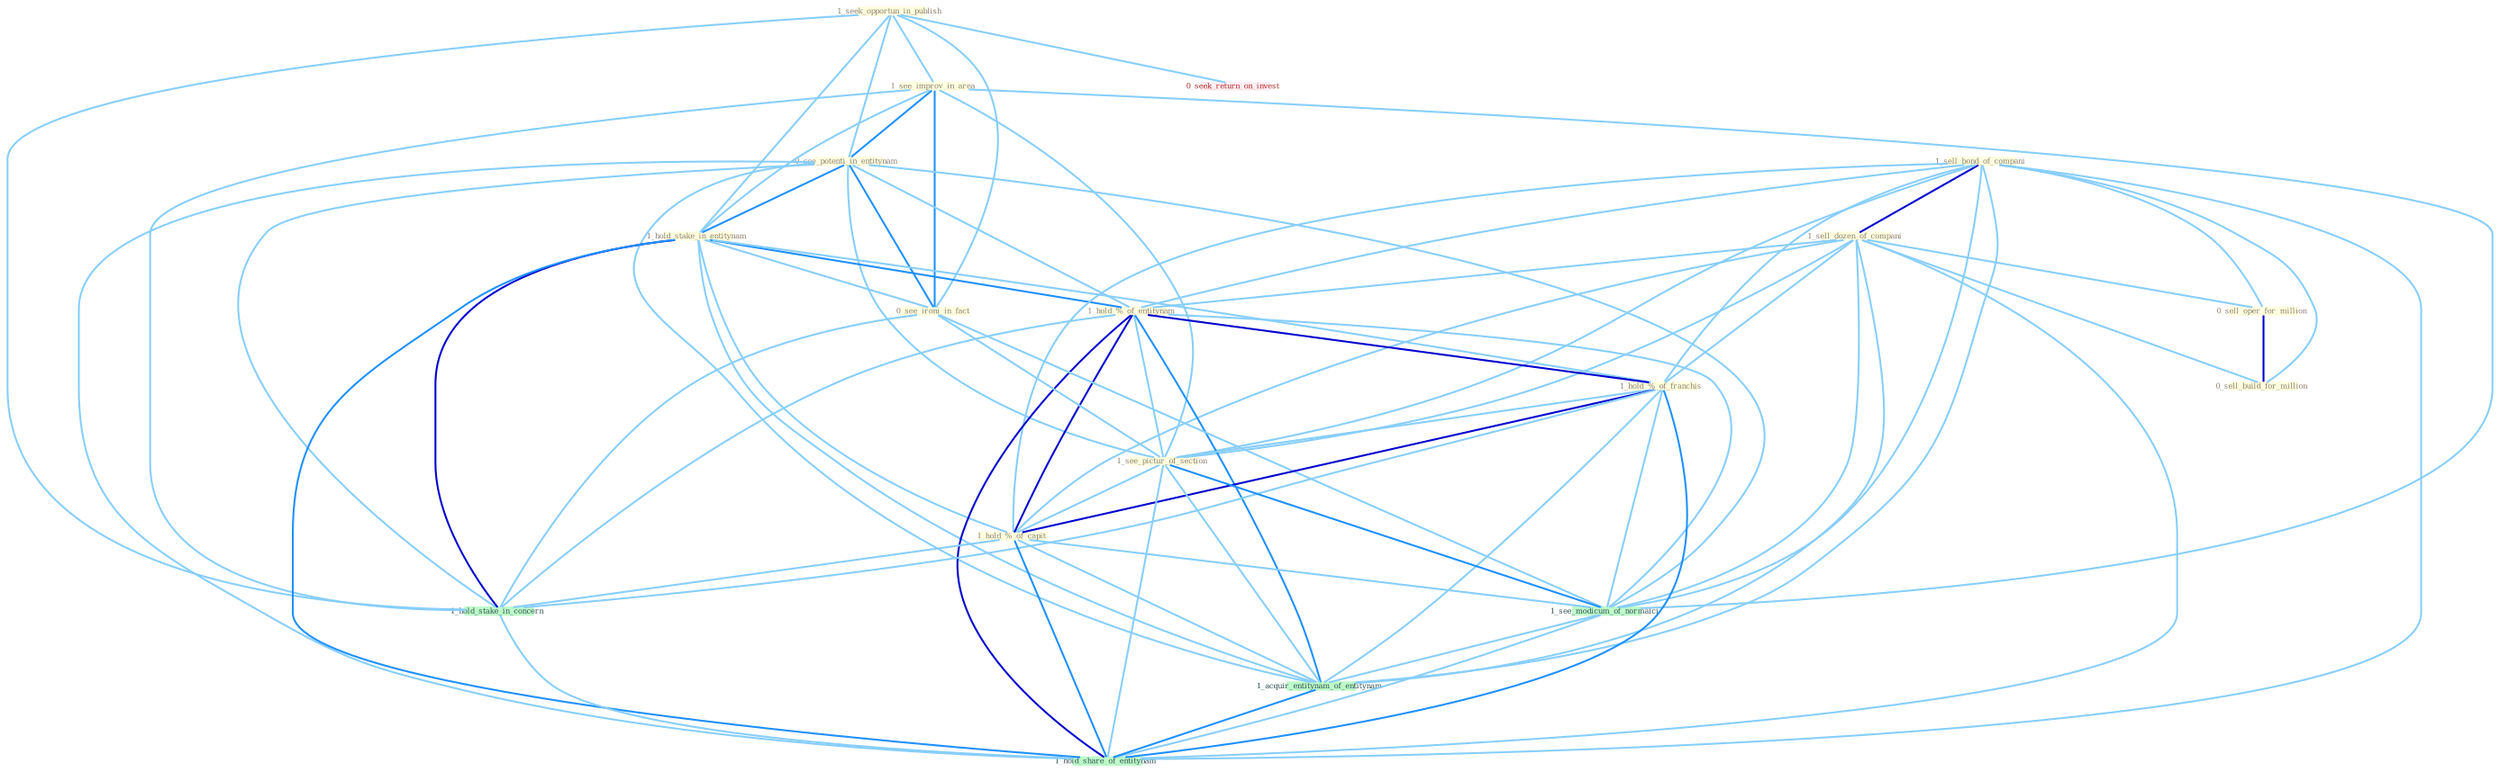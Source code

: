 Graph G{ 
    node
    [shape=polygon,style=filled,width=.5,height=.06,color="#BDFCC9",fixedsize=true,fontsize=4,
    fontcolor="#2f4f4f"];
    {node
    [color="#ffffe0", fontcolor="#8b7d6b"] "1_seek_opportun_in_publish " "1_see_improv_in_area " "0_see_potenti_in_entitynam " "1_hold_stake_in_entitynam " "1_sell_bond_of_compani " "1_sell_dozen_of_compani " "1_hold_%_of_entitynam " "0_see_ironi_in_fact " "0_sell_oper_for_million " "0_sell_build_for_million " "1_hold_%_of_franchis " "1_see_pictur_of_section " "1_hold_%_of_capit "}
{node [color="#fff0f5", fontcolor="#b22222"] "0_seek_return_on_invest "}
edge [color="#B0E2FF"];

	"1_seek_opportun_in_publish " -- "1_see_improv_in_area " [w="1", color="#87cefa" ];
	"1_seek_opportun_in_publish " -- "0_see_potenti_in_entitynam " [w="1", color="#87cefa" ];
	"1_seek_opportun_in_publish " -- "1_hold_stake_in_entitynam " [w="1", color="#87cefa" ];
	"1_seek_opportun_in_publish " -- "0_see_ironi_in_fact " [w="1", color="#87cefa" ];
	"1_seek_opportun_in_publish " -- "1_hold_stake_in_concern " [w="1", color="#87cefa" ];
	"1_seek_opportun_in_publish " -- "0_seek_return_on_invest " [w="1", color="#87cefa" ];
	"1_see_improv_in_area " -- "0_see_potenti_in_entitynam " [w="2", color="#1e90ff" , len=0.8];
	"1_see_improv_in_area " -- "1_hold_stake_in_entitynam " [w="1", color="#87cefa" ];
	"1_see_improv_in_area " -- "0_see_ironi_in_fact " [w="2", color="#1e90ff" , len=0.8];
	"1_see_improv_in_area " -- "1_see_pictur_of_section " [w="1", color="#87cefa" ];
	"1_see_improv_in_area " -- "1_hold_stake_in_concern " [w="1", color="#87cefa" ];
	"1_see_improv_in_area " -- "1_see_modicum_of_normalci " [w="1", color="#87cefa" ];
	"0_see_potenti_in_entitynam " -- "1_hold_stake_in_entitynam " [w="2", color="#1e90ff" , len=0.8];
	"0_see_potenti_in_entitynam " -- "1_hold_%_of_entitynam " [w="1", color="#87cefa" ];
	"0_see_potenti_in_entitynam " -- "0_see_ironi_in_fact " [w="2", color="#1e90ff" , len=0.8];
	"0_see_potenti_in_entitynam " -- "1_see_pictur_of_section " [w="1", color="#87cefa" ];
	"0_see_potenti_in_entitynam " -- "1_hold_stake_in_concern " [w="1", color="#87cefa" ];
	"0_see_potenti_in_entitynam " -- "1_see_modicum_of_normalci " [w="1", color="#87cefa" ];
	"0_see_potenti_in_entitynam " -- "1_acquir_entitynam_of_entitynam " [w="1", color="#87cefa" ];
	"0_see_potenti_in_entitynam " -- "1_hold_share_of_entitynam " [w="1", color="#87cefa" ];
	"1_hold_stake_in_entitynam " -- "1_hold_%_of_entitynam " [w="2", color="#1e90ff" , len=0.8];
	"1_hold_stake_in_entitynam " -- "0_see_ironi_in_fact " [w="1", color="#87cefa" ];
	"1_hold_stake_in_entitynam " -- "1_hold_%_of_franchis " [w="1", color="#87cefa" ];
	"1_hold_stake_in_entitynam " -- "1_hold_%_of_capit " [w="1", color="#87cefa" ];
	"1_hold_stake_in_entitynam " -- "1_hold_stake_in_concern " [w="3", color="#0000cd" , len=0.6];
	"1_hold_stake_in_entitynam " -- "1_acquir_entitynam_of_entitynam " [w="1", color="#87cefa" ];
	"1_hold_stake_in_entitynam " -- "1_hold_share_of_entitynam " [w="2", color="#1e90ff" , len=0.8];
	"1_sell_bond_of_compani " -- "1_sell_dozen_of_compani " [w="3", color="#0000cd" , len=0.6];
	"1_sell_bond_of_compani " -- "1_hold_%_of_entitynam " [w="1", color="#87cefa" ];
	"1_sell_bond_of_compani " -- "0_sell_oper_for_million " [w="1", color="#87cefa" ];
	"1_sell_bond_of_compani " -- "0_sell_build_for_million " [w="1", color="#87cefa" ];
	"1_sell_bond_of_compani " -- "1_hold_%_of_franchis " [w="1", color="#87cefa" ];
	"1_sell_bond_of_compani " -- "1_see_pictur_of_section " [w="1", color="#87cefa" ];
	"1_sell_bond_of_compani " -- "1_hold_%_of_capit " [w="1", color="#87cefa" ];
	"1_sell_bond_of_compani " -- "1_see_modicum_of_normalci " [w="1", color="#87cefa" ];
	"1_sell_bond_of_compani " -- "1_acquir_entitynam_of_entitynam " [w="1", color="#87cefa" ];
	"1_sell_bond_of_compani " -- "1_hold_share_of_entitynam " [w="1", color="#87cefa" ];
	"1_sell_dozen_of_compani " -- "1_hold_%_of_entitynam " [w="1", color="#87cefa" ];
	"1_sell_dozen_of_compani " -- "0_sell_oper_for_million " [w="1", color="#87cefa" ];
	"1_sell_dozen_of_compani " -- "0_sell_build_for_million " [w="1", color="#87cefa" ];
	"1_sell_dozen_of_compani " -- "1_hold_%_of_franchis " [w="1", color="#87cefa" ];
	"1_sell_dozen_of_compani " -- "1_see_pictur_of_section " [w="1", color="#87cefa" ];
	"1_sell_dozen_of_compani " -- "1_hold_%_of_capit " [w="1", color="#87cefa" ];
	"1_sell_dozen_of_compani " -- "1_see_modicum_of_normalci " [w="1", color="#87cefa" ];
	"1_sell_dozen_of_compani " -- "1_acquir_entitynam_of_entitynam " [w="1", color="#87cefa" ];
	"1_sell_dozen_of_compani " -- "1_hold_share_of_entitynam " [w="1", color="#87cefa" ];
	"1_hold_%_of_entitynam " -- "1_hold_%_of_franchis " [w="3", color="#0000cd" , len=0.6];
	"1_hold_%_of_entitynam " -- "1_see_pictur_of_section " [w="1", color="#87cefa" ];
	"1_hold_%_of_entitynam " -- "1_hold_%_of_capit " [w="3", color="#0000cd" , len=0.6];
	"1_hold_%_of_entitynam " -- "1_hold_stake_in_concern " [w="1", color="#87cefa" ];
	"1_hold_%_of_entitynam " -- "1_see_modicum_of_normalci " [w="1", color="#87cefa" ];
	"1_hold_%_of_entitynam " -- "1_acquir_entitynam_of_entitynam " [w="2", color="#1e90ff" , len=0.8];
	"1_hold_%_of_entitynam " -- "1_hold_share_of_entitynam " [w="3", color="#0000cd" , len=0.6];
	"0_see_ironi_in_fact " -- "1_see_pictur_of_section " [w="1", color="#87cefa" ];
	"0_see_ironi_in_fact " -- "1_hold_stake_in_concern " [w="1", color="#87cefa" ];
	"0_see_ironi_in_fact " -- "1_see_modicum_of_normalci " [w="1", color="#87cefa" ];
	"0_sell_oper_for_million " -- "0_sell_build_for_million " [w="3", color="#0000cd" , len=0.6];
	"1_hold_%_of_franchis " -- "1_see_pictur_of_section " [w="1", color="#87cefa" ];
	"1_hold_%_of_franchis " -- "1_hold_%_of_capit " [w="3", color="#0000cd" , len=0.6];
	"1_hold_%_of_franchis " -- "1_hold_stake_in_concern " [w="1", color="#87cefa" ];
	"1_hold_%_of_franchis " -- "1_see_modicum_of_normalci " [w="1", color="#87cefa" ];
	"1_hold_%_of_franchis " -- "1_acquir_entitynam_of_entitynam " [w="1", color="#87cefa" ];
	"1_hold_%_of_franchis " -- "1_hold_share_of_entitynam " [w="2", color="#1e90ff" , len=0.8];
	"1_see_pictur_of_section " -- "1_hold_%_of_capit " [w="1", color="#87cefa" ];
	"1_see_pictur_of_section " -- "1_see_modicum_of_normalci " [w="2", color="#1e90ff" , len=0.8];
	"1_see_pictur_of_section " -- "1_acquir_entitynam_of_entitynam " [w="1", color="#87cefa" ];
	"1_see_pictur_of_section " -- "1_hold_share_of_entitynam " [w="1", color="#87cefa" ];
	"1_hold_%_of_capit " -- "1_hold_stake_in_concern " [w="1", color="#87cefa" ];
	"1_hold_%_of_capit " -- "1_see_modicum_of_normalci " [w="1", color="#87cefa" ];
	"1_hold_%_of_capit " -- "1_acquir_entitynam_of_entitynam " [w="1", color="#87cefa" ];
	"1_hold_%_of_capit " -- "1_hold_share_of_entitynam " [w="2", color="#1e90ff" , len=0.8];
	"1_hold_stake_in_concern " -- "1_hold_share_of_entitynam " [w="1", color="#87cefa" ];
	"1_see_modicum_of_normalci " -- "1_acquir_entitynam_of_entitynam " [w="1", color="#87cefa" ];
	"1_see_modicum_of_normalci " -- "1_hold_share_of_entitynam " [w="1", color="#87cefa" ];
	"1_acquir_entitynam_of_entitynam " -- "1_hold_share_of_entitynam " [w="2", color="#1e90ff" , len=0.8];
}